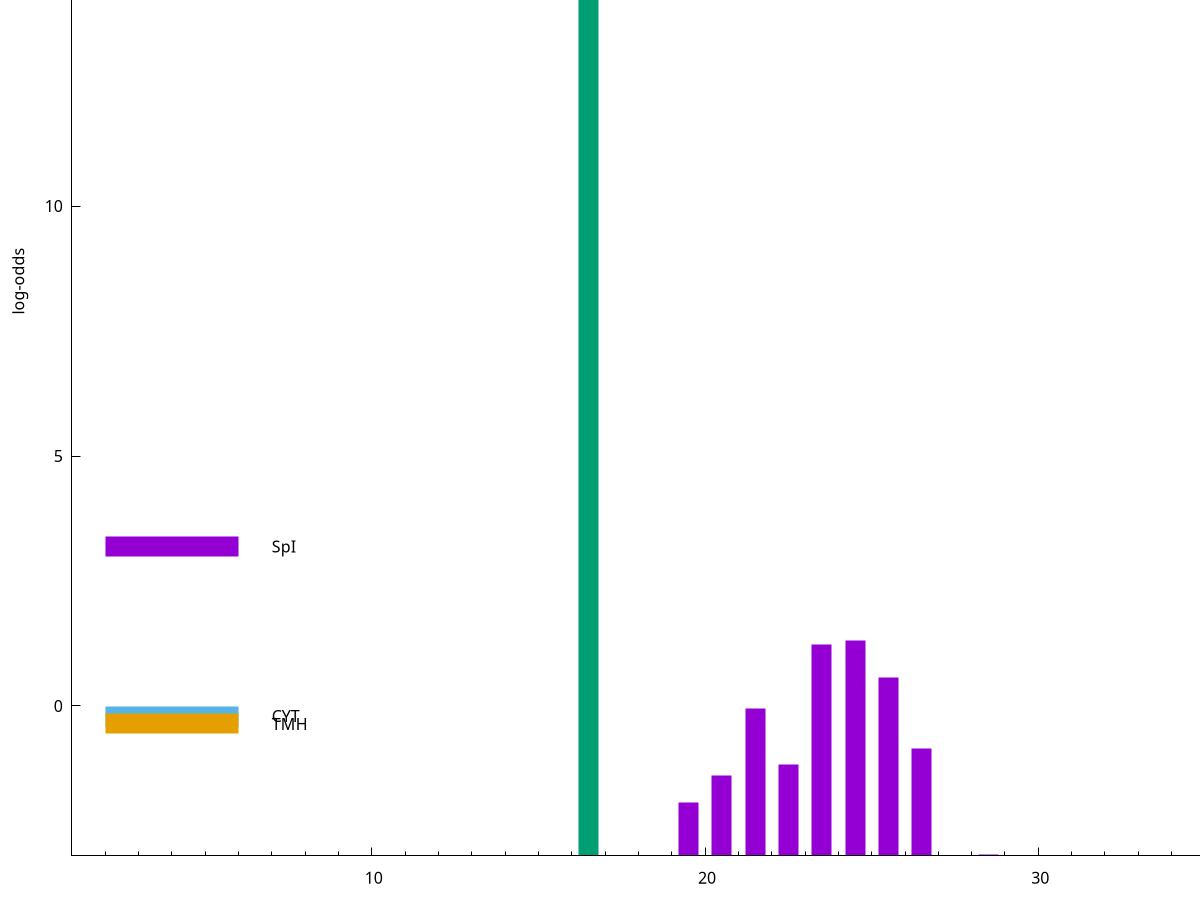 set title "LipoP predictions for SRR5666542.gff"
set size 2., 1.4
set xrange [1:70] 
set mxtics 10
set yrange [-3:20]
set y2range [0:23]
set ylabel "log-odds"
set term postscript eps color solid "Helvetica" 30
set output "SRR5666542.gff1.eps"
set arrow from 2,18.3299 to 6,18.3299 nohead lt 2 lw 20
set label "SpII" at 7,18.3299
set arrow from 2,3.19001 to 6,3.19001 nohead lt 1 lw 20
set label "SpI" at 7,3.19001
set arrow from 2,-0.200913 to 6,-0.200913 nohead lt 3 lw 20
set label "CYT" at 7,-0.200913
set arrow from 2,-0.360512 to 6,-0.360512 nohead lt 4 lw 20
set label "TMH" at 7,-0.360512
set arrow from 2,18.3299 to 6,18.3299 nohead lt 2 lw 20
set label "SpII" at 7,18.3299
# NOTE: The scores below are the log-odds scores with the threshold
# NOTE: subtracted (a hack to make gnuplot make the histogram all
# NOTE: look nice).
plot "-" axes x1y2 title "" with impulses lt 2 lw 20, "-" axes x1y2 title "" with impulses lt 1 lw 20
16.500000 21.329900
e
24.500000 4.309840
23.500000 4.229200
25.500000 3.568296
21.500000 2.940546
26.500000 2.144795
22.500000 1.838700
20.500000 1.610180
19.500000 1.069890
28.500000 0.023820
e
exit
